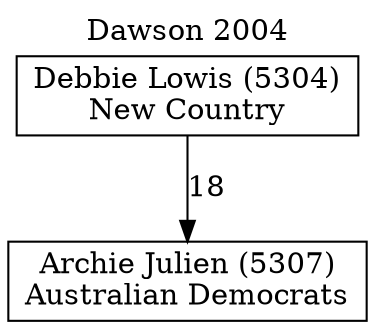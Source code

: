 // House preference flow
digraph "Archie Julien (5307)_Dawson_2004" {
	graph [label="Dawson 2004" labelloc=t mclimit=10]
	node [shape=box]
	"Archie Julien (5307)" [label="Archie Julien (5307)
Australian Democrats"]
	"Debbie Lowis (5304)" [label="Debbie Lowis (5304)
New Country"]
	"Debbie Lowis (5304)" -> "Archie Julien (5307)" [label=18]
}
